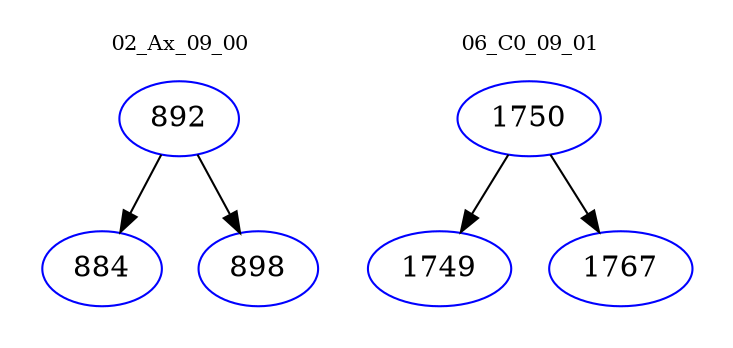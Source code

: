digraph{
subgraph cluster_0 {
color = white
label = "02_Ax_09_00";
fontsize=10;
T0_892 [label="892", color="blue"]
T0_892 -> T0_884 [color="black"]
T0_884 [label="884", color="blue"]
T0_892 -> T0_898 [color="black"]
T0_898 [label="898", color="blue"]
}
subgraph cluster_1 {
color = white
label = "06_C0_09_01";
fontsize=10;
T1_1750 [label="1750", color="blue"]
T1_1750 -> T1_1749 [color="black"]
T1_1749 [label="1749", color="blue"]
T1_1750 -> T1_1767 [color="black"]
T1_1767 [label="1767", color="blue"]
}
}
